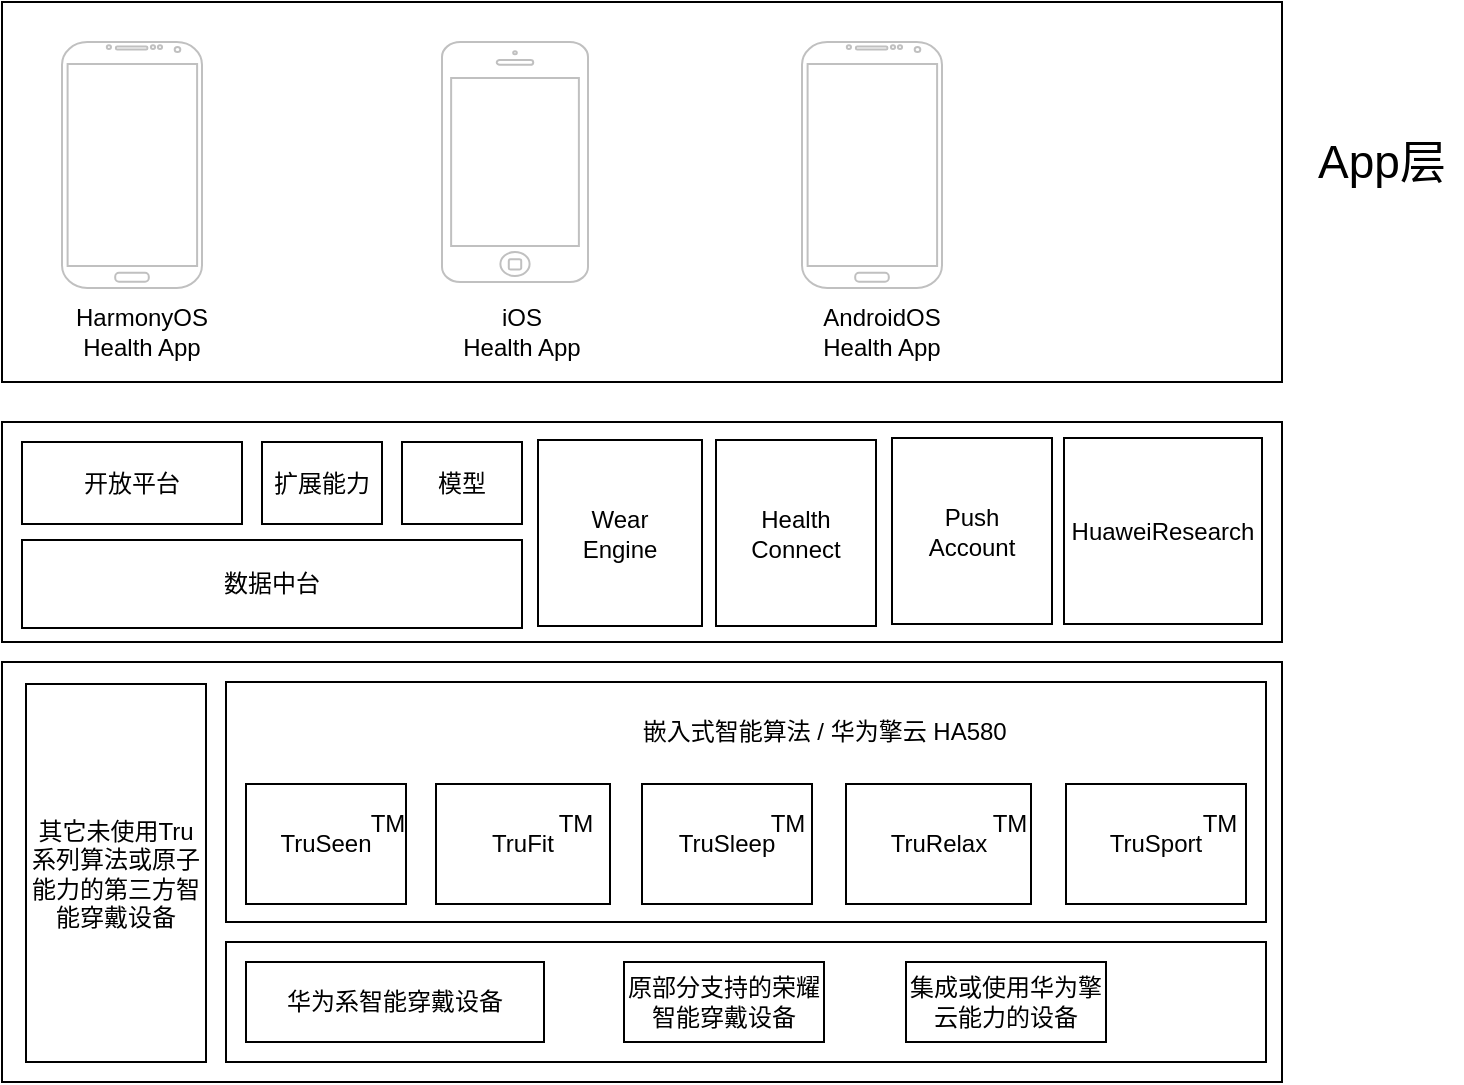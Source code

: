 <mxfile version="23.0.0" type="github">
  <diagram name="第 1 页" id="FTNzHiMMP3t1Fl-8KOQk">
    <mxGraphModel dx="946" dy="613" grid="1" gridSize="10" guides="1" tooltips="1" connect="1" arrows="1" fold="1" page="1" pageScale="1" pageWidth="827" pageHeight="1169" math="0" shadow="0">
      <root>
        <mxCell id="0" />
        <mxCell id="1" parent="0" />
        <mxCell id="szXA8x6k2kYRS7tu7ofH-41" value="" style="rounded=0;whiteSpace=wrap;html=1;" vertex="1" parent="1">
          <mxGeometry x="80" y="230" width="640" height="110" as="geometry" />
        </mxCell>
        <mxCell id="szXA8x6k2kYRS7tu7ofH-40" value="" style="rounded=0;whiteSpace=wrap;html=1;" vertex="1" parent="1">
          <mxGeometry x="80" y="350" width="640" height="210" as="geometry" />
        </mxCell>
        <mxCell id="szXA8x6k2kYRS7tu7ofH-35" value="" style="rounded=0;whiteSpace=wrap;html=1;" vertex="1" parent="1">
          <mxGeometry x="80" y="20" width="640" height="190" as="geometry" />
        </mxCell>
        <mxCell id="szXA8x6k2kYRS7tu7ofH-1" value="" style="rounded=0;whiteSpace=wrap;html=1;" vertex="1" parent="1">
          <mxGeometry x="192" y="360" width="520" height="120" as="geometry" />
        </mxCell>
        <mxCell id="szXA8x6k2kYRS7tu7ofH-2" value="TruSeen" style="rounded=0;whiteSpace=wrap;html=1;" vertex="1" parent="1">
          <mxGeometry x="202" y="411" width="80" height="60" as="geometry" />
        </mxCell>
        <mxCell id="szXA8x6k2kYRS7tu7ofH-3" value="TruSleep" style="rounded=0;whiteSpace=wrap;html=1;" vertex="1" parent="1">
          <mxGeometry x="400" y="411" width="85" height="60" as="geometry" />
        </mxCell>
        <mxCell id="szXA8x6k2kYRS7tu7ofH-4" value="TruFit" style="rounded=0;whiteSpace=wrap;html=1;aspect=fixed;" vertex="1" parent="1">
          <mxGeometry x="297" y="411" width="87" height="60" as="geometry" />
        </mxCell>
        <mxCell id="szXA8x6k2kYRS7tu7ofH-5" value="TM" style="text;html=1;strokeColor=none;fillColor=none;align=center;verticalAlign=middle;whiteSpace=wrap;rounded=0;" vertex="1" parent="1">
          <mxGeometry x="455" y="421" width="36" height="20" as="geometry" />
        </mxCell>
        <mxCell id="szXA8x6k2kYRS7tu7ofH-6" value="TM" style="text;html=1;strokeColor=none;fillColor=none;align=center;verticalAlign=middle;whiteSpace=wrap;rounded=0;" vertex="1" parent="1">
          <mxGeometry x="352" y="421" width="30" height="20" as="geometry" />
        </mxCell>
        <mxCell id="szXA8x6k2kYRS7tu7ofH-7" value="TM" style="text;html=1;strokeColor=none;fillColor=none;align=center;verticalAlign=middle;whiteSpace=wrap;rounded=0;" vertex="1" parent="1">
          <mxGeometry x="258" y="421" width="30" height="20" as="geometry" />
        </mxCell>
        <mxCell id="szXA8x6k2kYRS7tu7ofH-8" value="TruRelax" style="rounded=0;whiteSpace=wrap;html=1;" vertex="1" parent="1">
          <mxGeometry x="502" y="411" width="92.5" height="60" as="geometry" />
        </mxCell>
        <mxCell id="szXA8x6k2kYRS7tu7ofH-9" value="TruSport" style="rounded=0;whiteSpace=wrap;html=1;" vertex="1" parent="1">
          <mxGeometry x="612" y="411" width="90" height="60" as="geometry" />
        </mxCell>
        <mxCell id="szXA8x6k2kYRS7tu7ofH-10" value="TM" style="text;html=1;strokeColor=none;fillColor=none;align=center;verticalAlign=middle;whiteSpace=wrap;rounded=0;" vertex="1" parent="1">
          <mxGeometry x="576" y="421" width="16" height="20" as="geometry" />
        </mxCell>
        <mxCell id="szXA8x6k2kYRS7tu7ofH-11" value="TM" style="text;html=1;strokeColor=none;fillColor=none;align=center;verticalAlign=middle;whiteSpace=wrap;rounded=0;" vertex="1" parent="1">
          <mxGeometry x="681" y="421" width="16" height="20" as="geometry" />
        </mxCell>
        <mxCell id="szXA8x6k2kYRS7tu7ofH-12" value="数据中台" style="rounded=0;whiteSpace=wrap;html=1;" vertex="1" parent="1">
          <mxGeometry x="90" y="289" width="250" height="44" as="geometry" />
        </mxCell>
        <mxCell id="szXA8x6k2kYRS7tu7ofH-13" value="开放平台" style="rounded=0;whiteSpace=wrap;html=1;" vertex="1" parent="1">
          <mxGeometry x="90" y="240" width="110" height="41" as="geometry" />
        </mxCell>
        <mxCell id="szXA8x6k2kYRS7tu7ofH-14" value="扩展能力" style="rounded=0;whiteSpace=wrap;html=1;" vertex="1" parent="1">
          <mxGeometry x="210" y="240" width="60" height="41" as="geometry" />
        </mxCell>
        <mxCell id="szXA8x6k2kYRS7tu7ofH-15" value="模型" style="rounded=0;whiteSpace=wrap;html=1;" vertex="1" parent="1">
          <mxGeometry x="280" y="240" width="60" height="41" as="geometry" />
        </mxCell>
        <mxCell id="szXA8x6k2kYRS7tu7ofH-16" value="Wear&lt;br&gt;Engine" style="rounded=0;whiteSpace=wrap;html=1;" vertex="1" parent="1">
          <mxGeometry x="348" y="239" width="82" height="93" as="geometry" />
        </mxCell>
        <mxCell id="szXA8x6k2kYRS7tu7ofH-18" value="" style="rounded=0;whiteSpace=wrap;html=1;" vertex="1" parent="1">
          <mxGeometry x="192" y="490" width="520" height="60" as="geometry" />
        </mxCell>
        <mxCell id="szXA8x6k2kYRS7tu7ofH-19" value="嵌入式智能算法 /&amp;nbsp;华为擎云 HA580&amp;nbsp;" style="text;html=1;strokeColor=none;fillColor=none;align=center;verticalAlign=middle;whiteSpace=wrap;rounded=0;" vertex="1" parent="1">
          <mxGeometry x="375" y="370" width="236" height="30" as="geometry" />
        </mxCell>
        <mxCell id="szXA8x6k2kYRS7tu7ofH-21" value="华为系智能穿戴设备" style="rounded=0;whiteSpace=wrap;html=1;" vertex="1" parent="1">
          <mxGeometry x="202" y="500" width="149" height="40" as="geometry" />
        </mxCell>
        <mxCell id="szXA8x6k2kYRS7tu7ofH-22" value="原部分支持的荣耀智能穿戴设备" style="rounded=0;whiteSpace=wrap;html=1;" vertex="1" parent="1">
          <mxGeometry x="391" y="500" width="100" height="40" as="geometry" />
        </mxCell>
        <mxCell id="szXA8x6k2kYRS7tu7ofH-24" value="Health&lt;br&gt;Connect" style="rounded=0;whiteSpace=wrap;html=1;" vertex="1" parent="1">
          <mxGeometry x="437" y="239" width="80" height="93" as="geometry" />
        </mxCell>
        <mxCell id="szXA8x6k2kYRS7tu7ofH-25" value="Push&lt;br&gt;Account" style="rounded=0;whiteSpace=wrap;html=1;" vertex="1" parent="1">
          <mxGeometry x="525" y="238" width="80" height="93" as="geometry" />
        </mxCell>
        <mxCell id="szXA8x6k2kYRS7tu7ofH-26" value="" style="verticalLabelPosition=bottom;verticalAlign=top;html=1;shadow=0;dashed=0;strokeWidth=1;shape=mxgraph.android.phone2;strokeColor=#c0c0c0;" vertex="1" parent="1">
          <mxGeometry x="110" y="40" width="70" height="123" as="geometry" />
        </mxCell>
        <mxCell id="szXA8x6k2kYRS7tu7ofH-27" value="" style="html=1;verticalLabelPosition=bottom;labelBackgroundColor=#ffffff;verticalAlign=top;shadow=0;dashed=0;strokeWidth=1;shape=mxgraph.ios7.misc.iphone;strokeColor=#c0c0c0;" vertex="1" parent="1">
          <mxGeometry x="300" y="40" width="73" height="120" as="geometry" />
        </mxCell>
        <mxCell id="szXA8x6k2kYRS7tu7ofH-29" value="" style="verticalLabelPosition=bottom;verticalAlign=top;html=1;shadow=0;dashed=0;strokeWidth=1;shape=mxgraph.android.phone2;strokeColor=#c0c0c0;" vertex="1" parent="1">
          <mxGeometry x="480" y="40" width="70" height="123" as="geometry" />
        </mxCell>
        <mxCell id="szXA8x6k2kYRS7tu7ofH-30" value="HarmonyOS Health App" style="text;html=1;strokeColor=none;fillColor=none;align=center;verticalAlign=middle;whiteSpace=wrap;rounded=0;" vertex="1" parent="1">
          <mxGeometry x="110" y="170" width="80" height="30" as="geometry" />
        </mxCell>
        <mxCell id="szXA8x6k2kYRS7tu7ofH-31" value="iOS &lt;br&gt;Health App" style="text;html=1;strokeColor=none;fillColor=none;align=center;verticalAlign=middle;whiteSpace=wrap;rounded=0;" vertex="1" parent="1">
          <mxGeometry x="300" y="170" width="80" height="30" as="geometry" />
        </mxCell>
        <mxCell id="szXA8x6k2kYRS7tu7ofH-32" value="AndroidOS&lt;br&gt;Health App" style="text;html=1;strokeColor=none;fillColor=none;align=center;verticalAlign=middle;whiteSpace=wrap;rounded=0;" vertex="1" parent="1">
          <mxGeometry x="480" y="170" width="80" height="30" as="geometry" />
        </mxCell>
        <mxCell id="szXA8x6k2kYRS7tu7ofH-36" value="App层" style="text;html=1;strokeColor=none;fillColor=none;align=center;verticalAlign=middle;whiteSpace=wrap;rounded=0;fontSize=23;" vertex="1" parent="1">
          <mxGeometry x="730" y="85" width="80" height="30" as="geometry" />
        </mxCell>
        <mxCell id="szXA8x6k2kYRS7tu7ofH-37" value="集成或使用华为擎云能力的设备" style="rounded=0;whiteSpace=wrap;html=1;" vertex="1" parent="1">
          <mxGeometry x="532" y="500" width="100" height="40" as="geometry" />
        </mxCell>
        <mxCell id="szXA8x6k2kYRS7tu7ofH-38" value="其它未使用Tru系列算法或原子能力的第三方智能穿戴设备" style="rounded=0;whiteSpace=wrap;html=1;" vertex="1" parent="1">
          <mxGeometry x="92" y="361" width="90" height="189" as="geometry" />
        </mxCell>
        <mxCell id="szXA8x6k2kYRS7tu7ofH-39" value="HuaweiResearch" style="rounded=0;whiteSpace=wrap;html=1;" vertex="1" parent="1">
          <mxGeometry x="611" y="238" width="99" height="93" as="geometry" />
        </mxCell>
      </root>
    </mxGraphModel>
  </diagram>
</mxfile>
